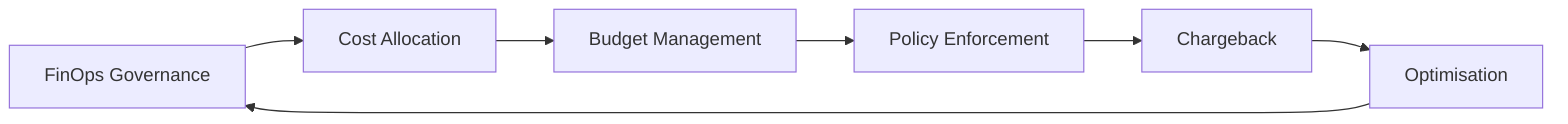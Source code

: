 graph LR
    A[FinOps Governance]:::kv-primary --> B[Cost Allocation]:::kv-highlight
    B --> C[Budget Management]:::kv-accent
    C --> D[Policy Enforcement]:::kv-accent
    D --> E[Chargeback]:::kv-highlight
    E --> F[Optimisation]:::kv-primary
    F --> A